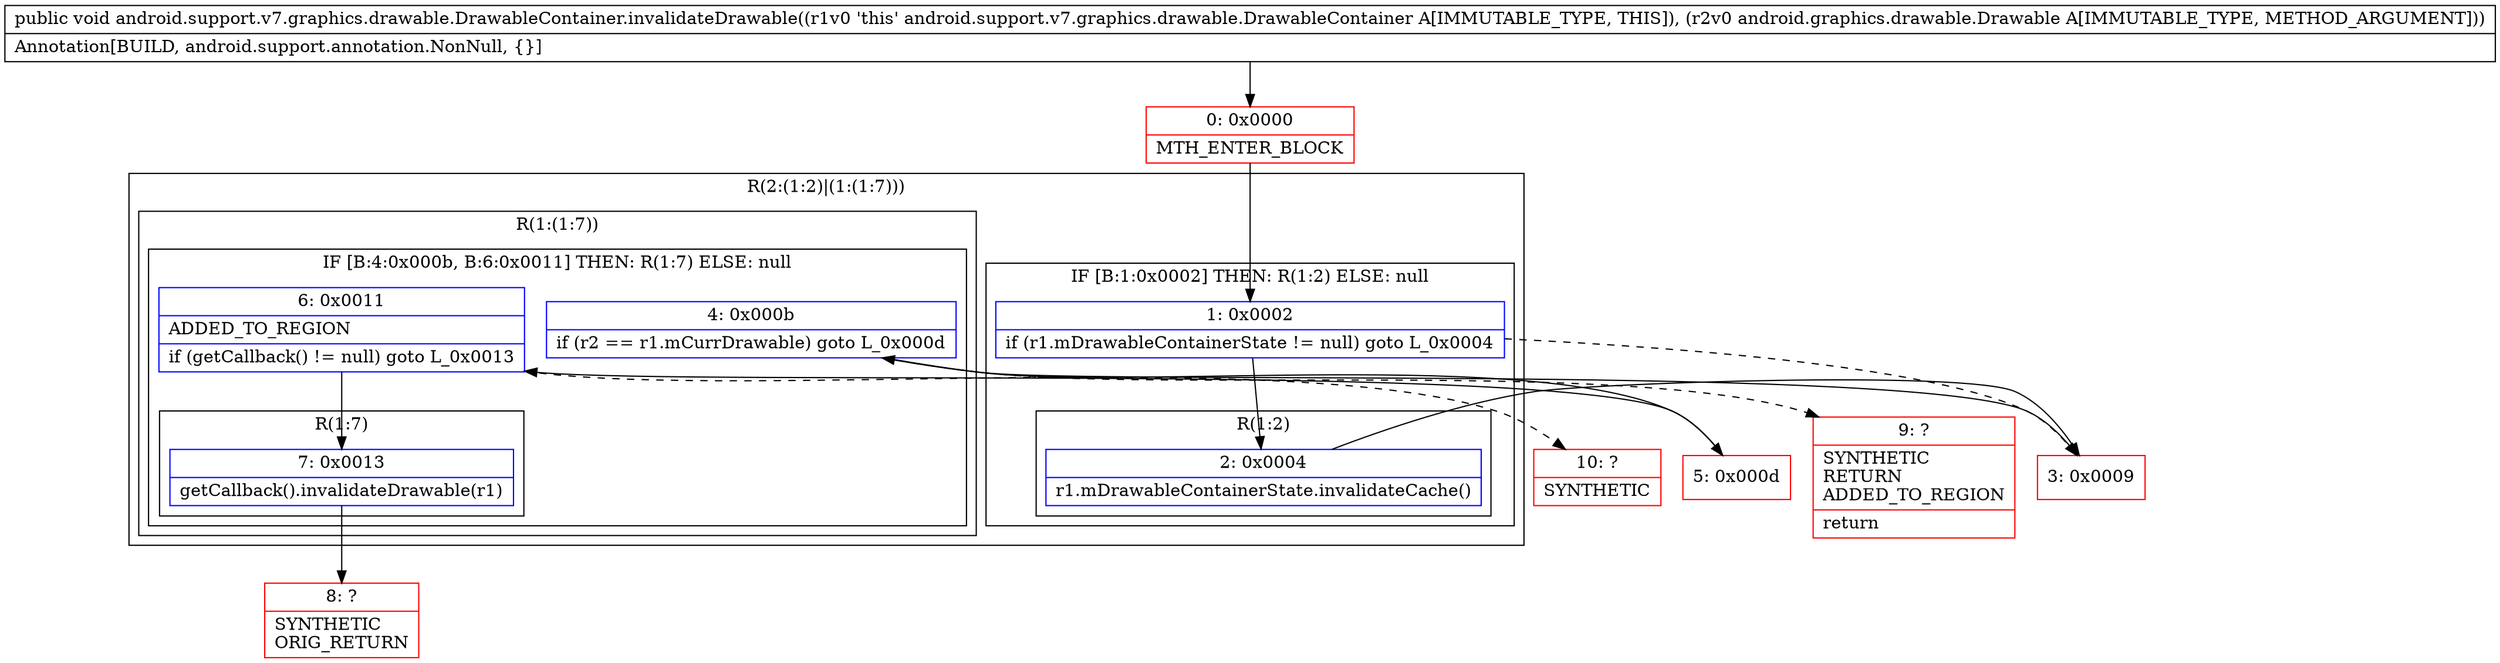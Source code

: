 digraph "CFG forandroid.support.v7.graphics.drawable.DrawableContainer.invalidateDrawable(Landroid\/graphics\/drawable\/Drawable;)V" {
subgraph cluster_Region_506886337 {
label = "R(2:(1:2)|(1:(1:7)))";
node [shape=record,color=blue];
subgraph cluster_IfRegion_1486030044 {
label = "IF [B:1:0x0002] THEN: R(1:2) ELSE: null";
node [shape=record,color=blue];
Node_1 [shape=record,label="{1\:\ 0x0002|if (r1.mDrawableContainerState != null) goto L_0x0004\l}"];
subgraph cluster_Region_431769535 {
label = "R(1:2)";
node [shape=record,color=blue];
Node_2 [shape=record,label="{2\:\ 0x0004|r1.mDrawableContainerState.invalidateCache()\l}"];
}
}
subgraph cluster_Region_1446134589 {
label = "R(1:(1:7))";
node [shape=record,color=blue];
subgraph cluster_IfRegion_2079312202 {
label = "IF [B:4:0x000b, B:6:0x0011] THEN: R(1:7) ELSE: null";
node [shape=record,color=blue];
Node_4 [shape=record,label="{4\:\ 0x000b|if (r2 == r1.mCurrDrawable) goto L_0x000d\l}"];
Node_6 [shape=record,label="{6\:\ 0x0011|ADDED_TO_REGION\l|if (getCallback() != null) goto L_0x0013\l}"];
subgraph cluster_Region_999986959 {
label = "R(1:7)";
node [shape=record,color=blue];
Node_7 [shape=record,label="{7\:\ 0x0013|getCallback().invalidateDrawable(r1)\l}"];
}
}
}
}
Node_0 [shape=record,color=red,label="{0\:\ 0x0000|MTH_ENTER_BLOCK\l}"];
Node_3 [shape=record,color=red,label="{3\:\ 0x0009}"];
Node_5 [shape=record,color=red,label="{5\:\ 0x000d}"];
Node_8 [shape=record,color=red,label="{8\:\ ?|SYNTHETIC\lORIG_RETURN\l}"];
Node_9 [shape=record,color=red,label="{9\:\ ?|SYNTHETIC\lRETURN\lADDED_TO_REGION\l|return\l}"];
Node_10 [shape=record,color=red,label="{10\:\ ?|SYNTHETIC\l}"];
MethodNode[shape=record,label="{public void android.support.v7.graphics.drawable.DrawableContainer.invalidateDrawable((r1v0 'this' android.support.v7.graphics.drawable.DrawableContainer A[IMMUTABLE_TYPE, THIS]), (r2v0 android.graphics.drawable.Drawable A[IMMUTABLE_TYPE, METHOD_ARGUMENT]))  | Annotation[BUILD, android.support.annotation.NonNull, \{\}]\l}"];
MethodNode -> Node_0;
Node_1 -> Node_2;
Node_1 -> Node_3[style=dashed];
Node_2 -> Node_3;
Node_4 -> Node_5;
Node_4 -> Node_9[style=dashed];
Node_6 -> Node_7;
Node_6 -> Node_10[style=dashed];
Node_7 -> Node_8;
Node_0 -> Node_1;
Node_3 -> Node_4;
Node_5 -> Node_6;
}

